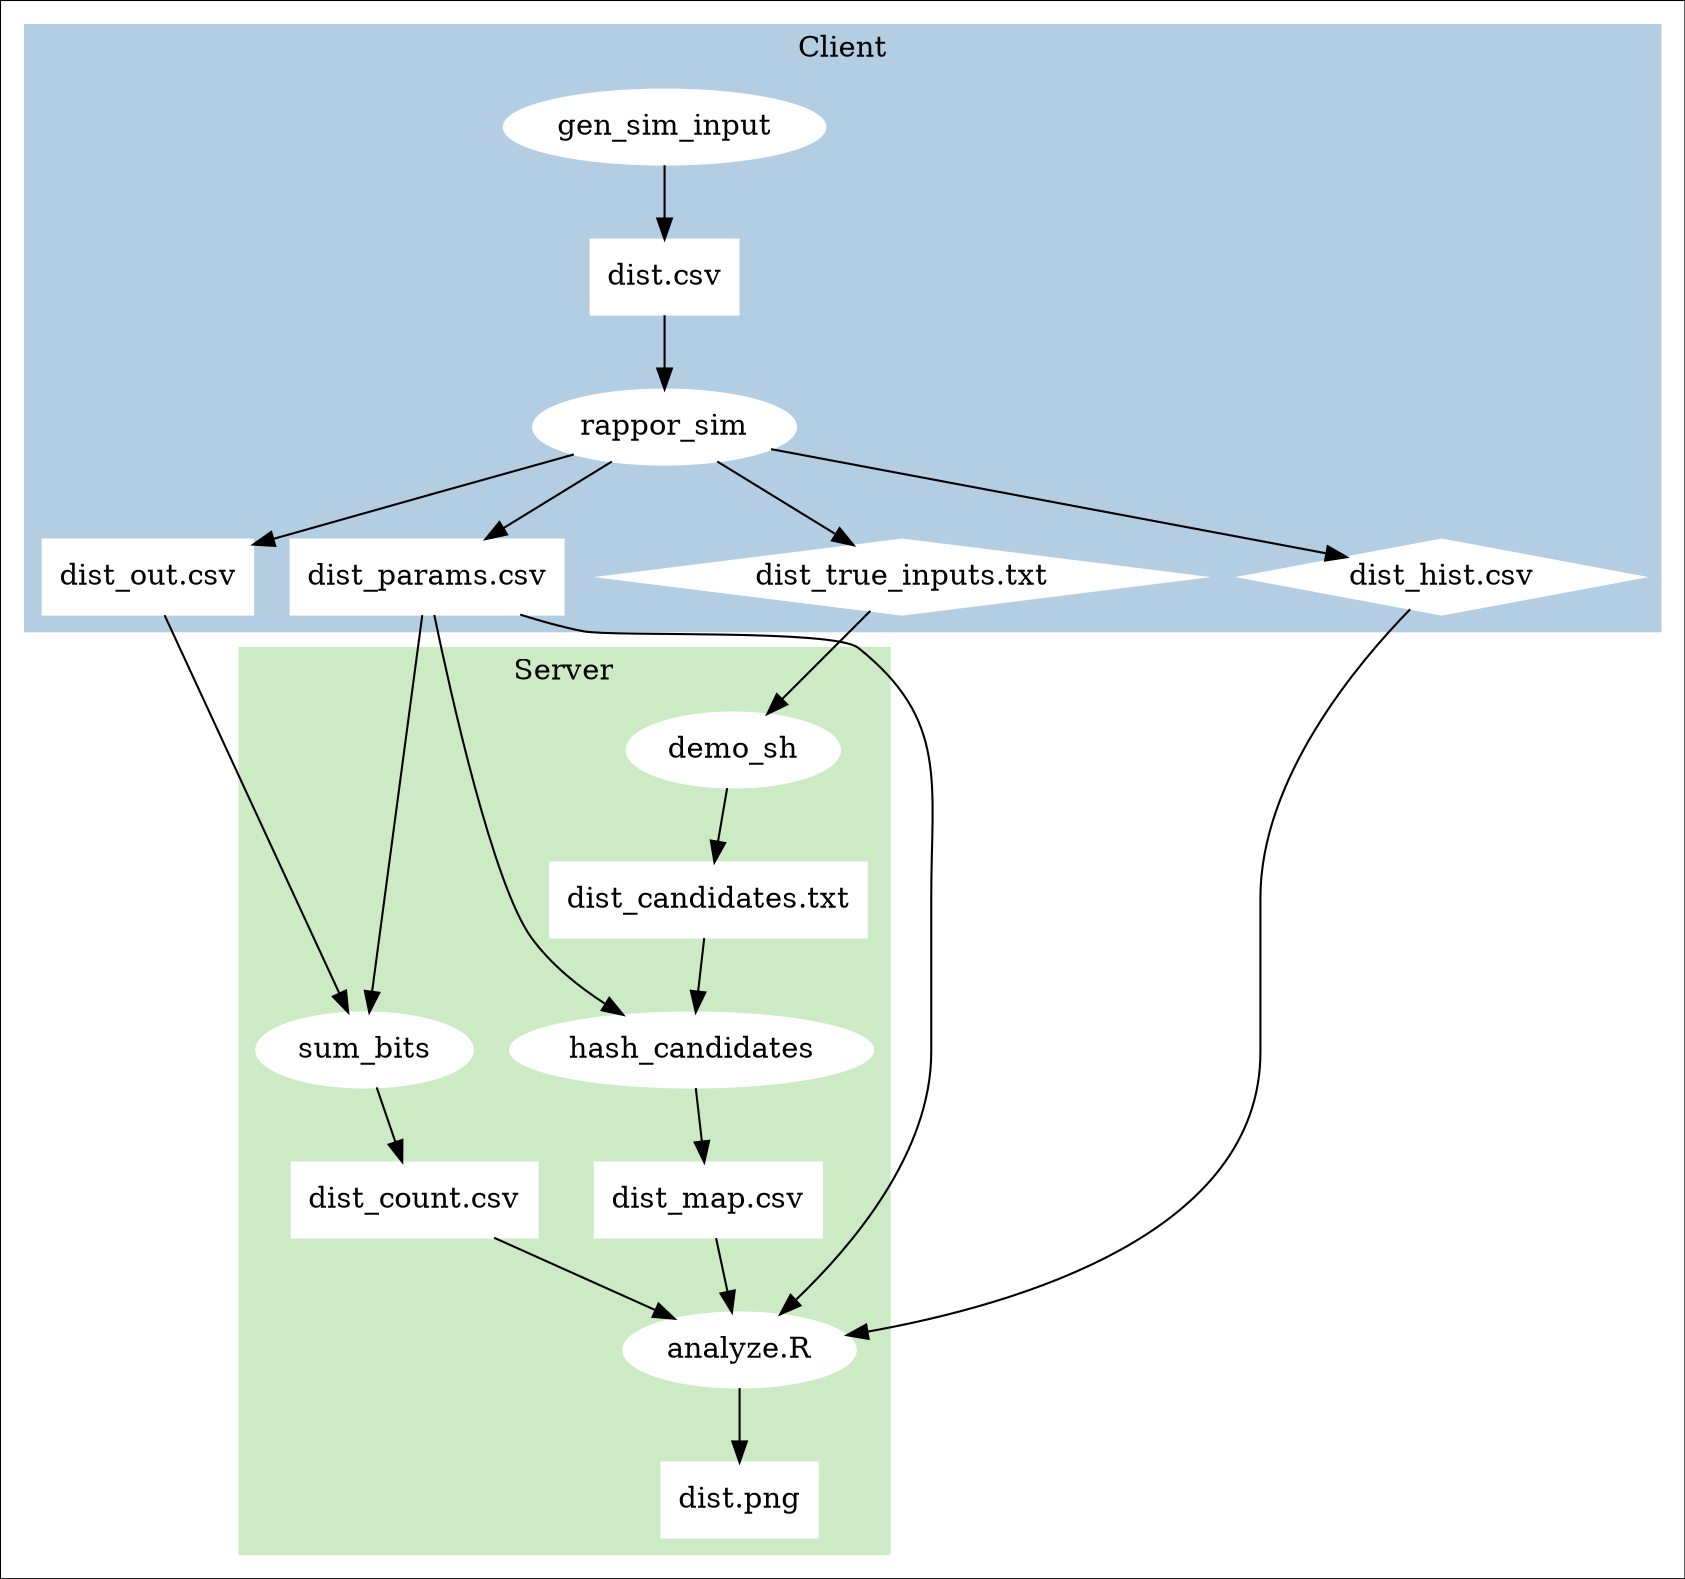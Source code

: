 // Based on http://graphviz.org/content/cluster

// Node types:
//   Rectangle: process
//   Oval: data
//   Diamond: debug/simulation data

digraph G {
  colorscheme=pastel13

  subgraph cluster_0 {
    label = "Client";
    style=filled;
    color=2;

    node [style=filled, color=white];

    gen_sim_input -> dist_csv -> rappor_sim;
    
    rappor_sim -> out;
    rappor_sim -> params;
    rappor_sim -> hist;
    rappor_sim -> true_inputs;

    dist_csv [shape=Mbox, label="dist.csv"];
    rappor_sim [label="rappor_sim"];
    out [shape=Mbox, label="dist_out.csv"];
    params [shape=Mbox, label="dist_params.csv"];

    // simulation data
    hist [shape=Mdiamond, label="dist_hist.csv"];
    true_inputs [shape=Mdiamond, label="dist_true_inputs.txt"];
  }

  subgraph cluster_1 {
    label = "Server";
    style = filled;
    color=3;

    node [style=filled, color=white];

    sum_bits -> counts;

    // sum_bits needs the params to construct the matrix.  Technically it could
    // infer it, but this is simple.
    params -> sum_bits;

    true_inputs -> demo_sh -> candidates -> hash_candidates -> map;
    params -> hash_candidates;

    params -> analyze;
    map -> analyze;
    counts -> analyze;
    hist -> analyze;

    analyze -> plot_png;

    analyze [label="analyze.R"];

    counts [shape=Mbox, label="dist_count.csv"];
    candidates [shape=Mbox, label="dist_candidates.txt"];
    map [shape=Mbox, label="dist_map.csv"];

    plot_png [shape=Mbox, label="dist.png"];

  }

  out -> sum_bits;
}
